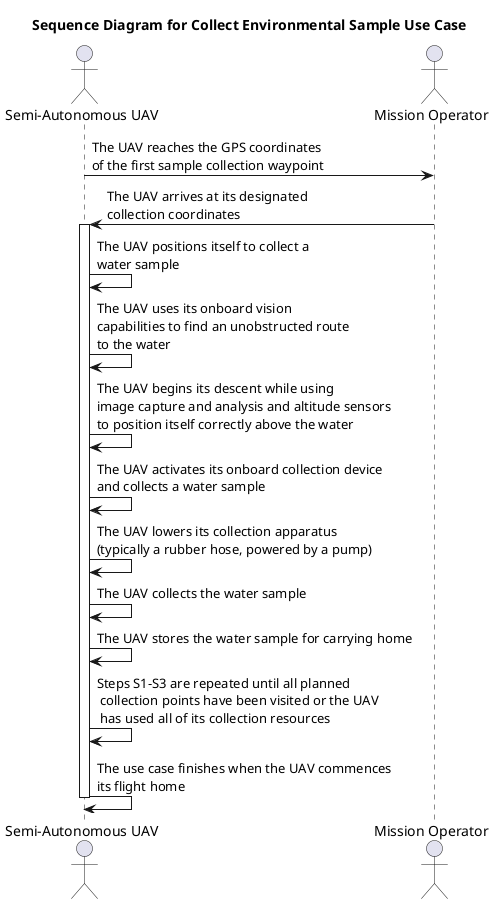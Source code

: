@startuml
title "Sequence Diagram for Collect Environmental Sample Use Case"

actor "Semi-Autonomous UAV" as UAV
actor "Mission Operator" as Operator

UAV -> Operator: The UAV reaches the GPS coordinates\nof the first sample collection waypoint
Operator -> UAV: The UAV arrives at its designated\ncollection coordinates

activate UAV
UAV -> UAV: The UAV positions itself to collect a\nwater sample
UAV -> UAV: The UAV uses its onboard vision\ncapabilities to find an unobstructed route\nto the water
UAV -> UAV: The UAV begins its descent while using\nimage capture and analysis and altitude sensors\nto position itself correctly above the water
UAV -> UAV: The UAV activates its onboard collection device\nand collects a water sample
UAV -> UAV: The UAV lowers its collection apparatus\n(typically a rubber hose, powered by a pump)
UAV -> UAV: The UAV collects the water sample
UAV -> UAV: The UAV stores the water sample for carrying home
UAV -> UAV: Steps S1-S3 are repeated until all planned\n collection points have been visited or the UAV\n has used all of its collection resources
UAV -> UAV: The use case finishes when the UAV commences\nits flight home
deactivate UAV

@enduml
